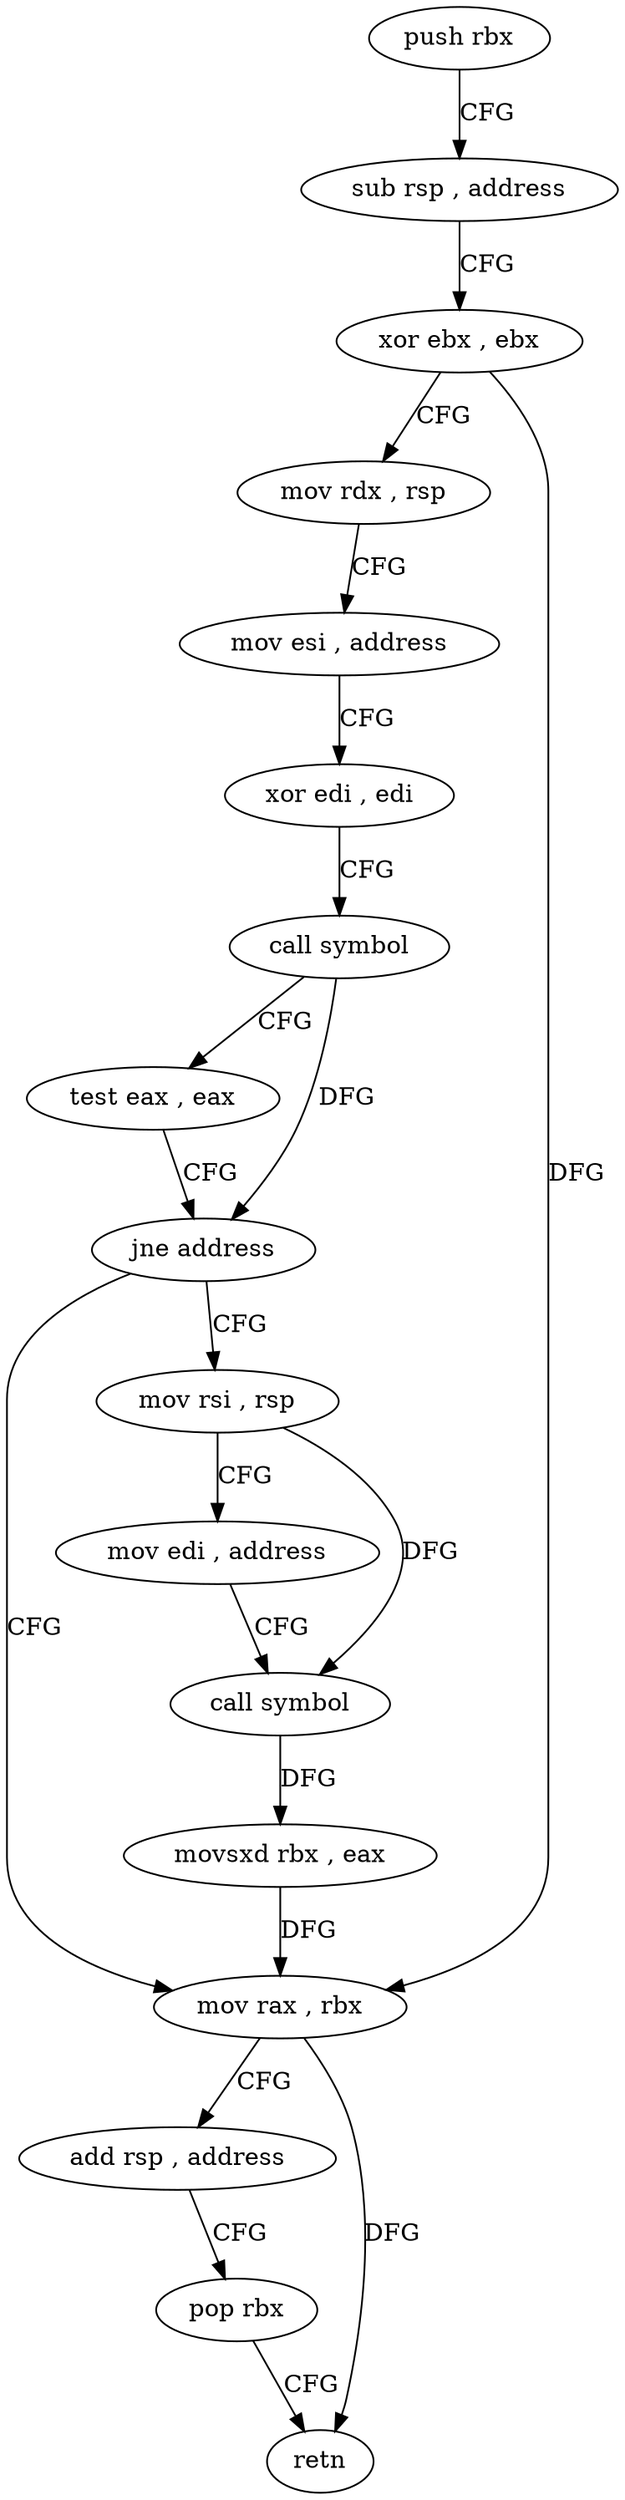 digraph "func" {
"4204832" [label = "push rbx" ]
"4204833" [label = "sub rsp , address" ]
"4204840" [label = "xor ebx , ebx" ]
"4204842" [label = "mov rdx , rsp" ]
"4204845" [label = "mov esi , address" ]
"4204850" [label = "xor edi , edi" ]
"4204852" [label = "call symbol" ]
"4204857" [label = "test eax , eax" ]
"4204859" [label = "jne address" ]
"4204877" [label = "mov rax , rbx" ]
"4204861" [label = "mov rsi , rsp" ]
"4204880" [label = "add rsp , address" ]
"4204887" [label = "pop rbx" ]
"4204888" [label = "retn" ]
"4204864" [label = "mov edi , address" ]
"4204869" [label = "call symbol" ]
"4204874" [label = "movsxd rbx , eax" ]
"4204832" -> "4204833" [ label = "CFG" ]
"4204833" -> "4204840" [ label = "CFG" ]
"4204840" -> "4204842" [ label = "CFG" ]
"4204840" -> "4204877" [ label = "DFG" ]
"4204842" -> "4204845" [ label = "CFG" ]
"4204845" -> "4204850" [ label = "CFG" ]
"4204850" -> "4204852" [ label = "CFG" ]
"4204852" -> "4204857" [ label = "CFG" ]
"4204852" -> "4204859" [ label = "DFG" ]
"4204857" -> "4204859" [ label = "CFG" ]
"4204859" -> "4204877" [ label = "CFG" ]
"4204859" -> "4204861" [ label = "CFG" ]
"4204877" -> "4204880" [ label = "CFG" ]
"4204877" -> "4204888" [ label = "DFG" ]
"4204861" -> "4204864" [ label = "CFG" ]
"4204861" -> "4204869" [ label = "DFG" ]
"4204880" -> "4204887" [ label = "CFG" ]
"4204887" -> "4204888" [ label = "CFG" ]
"4204864" -> "4204869" [ label = "CFG" ]
"4204869" -> "4204874" [ label = "DFG" ]
"4204874" -> "4204877" [ label = "DFG" ]
}

